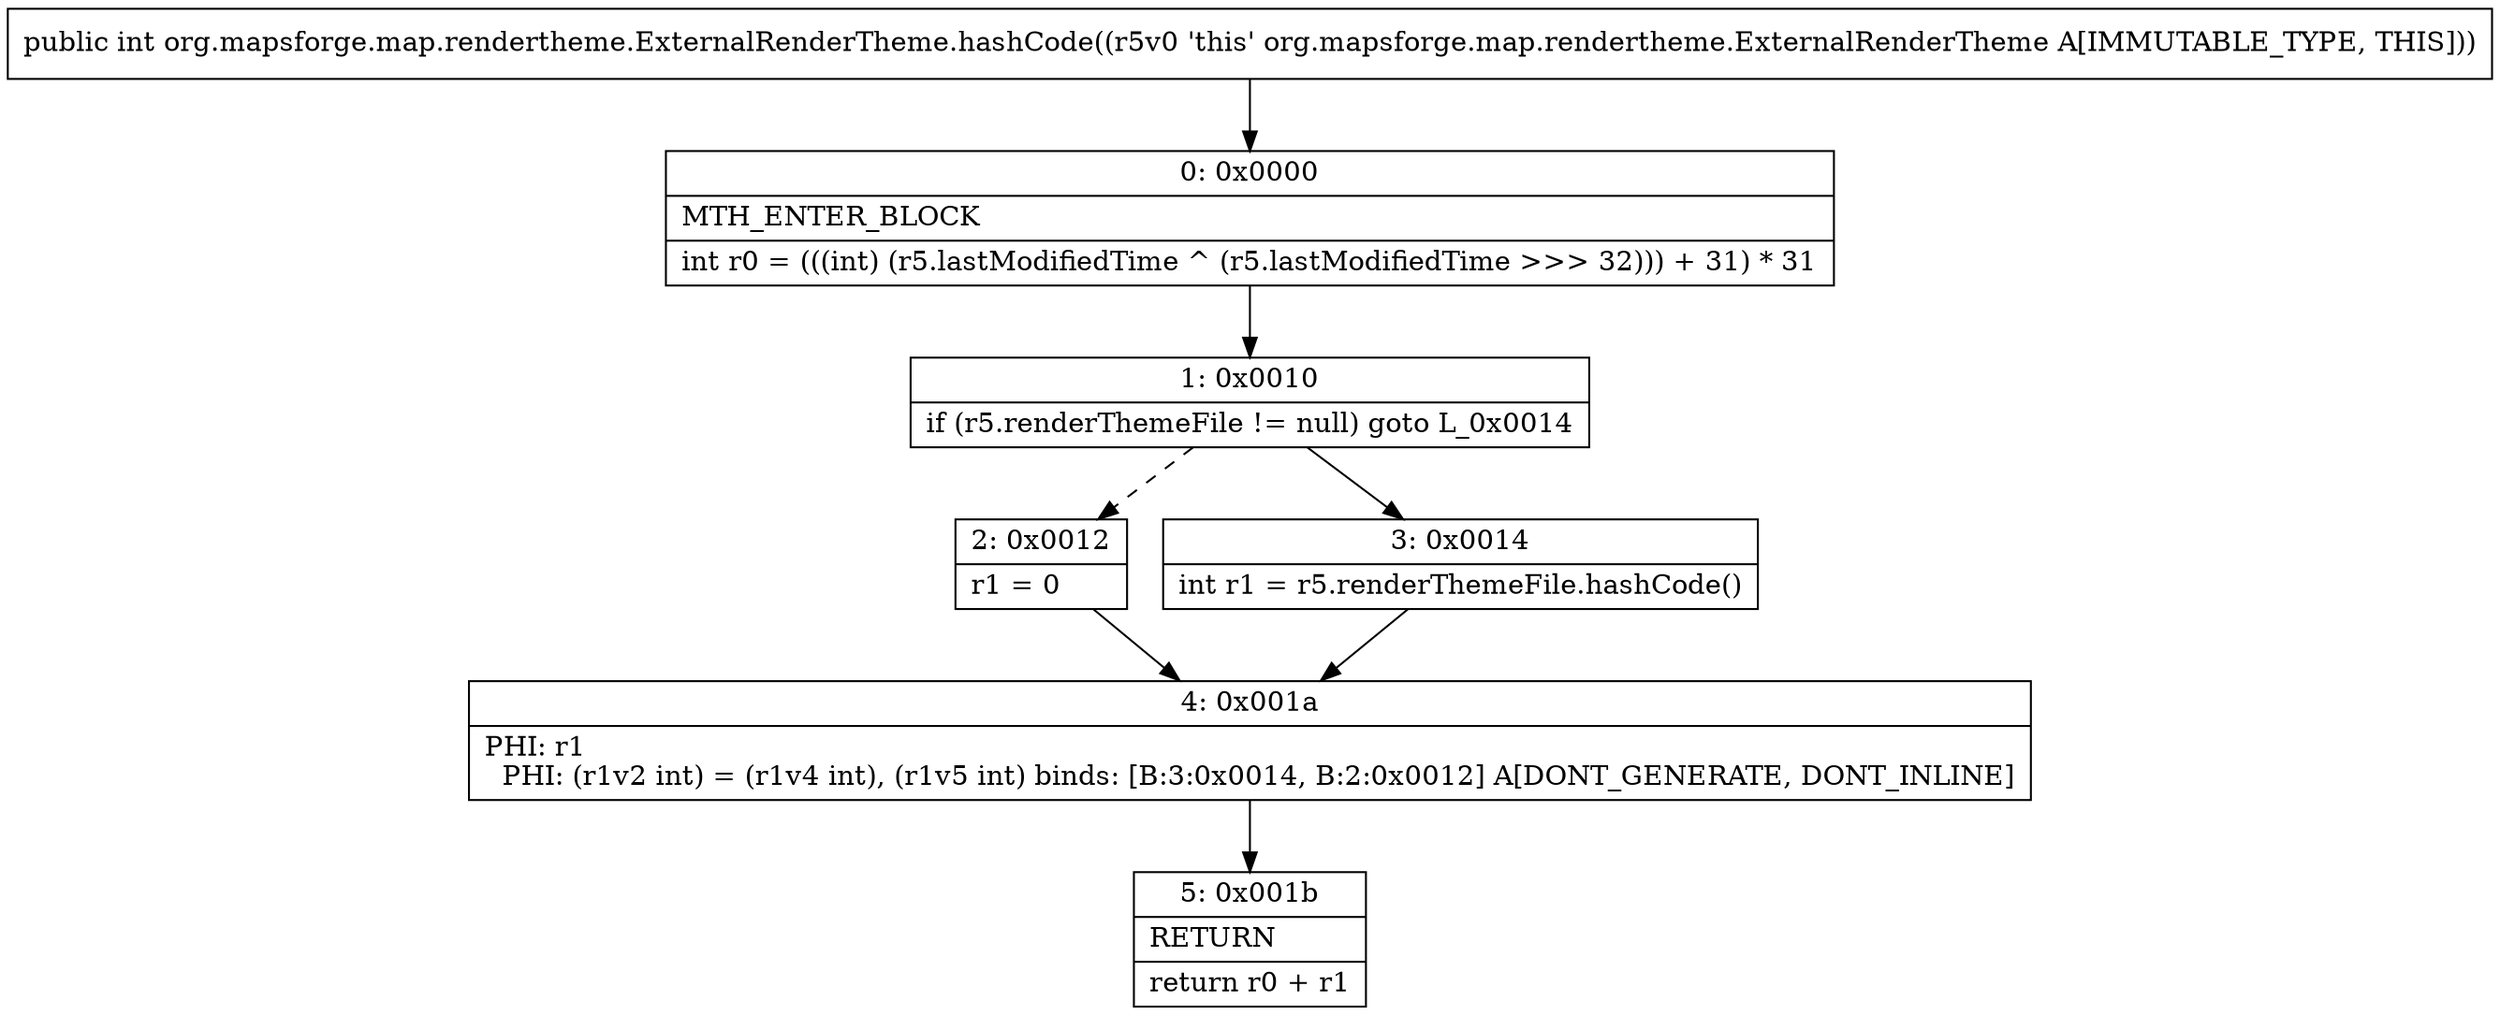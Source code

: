 digraph "CFG fororg.mapsforge.map.rendertheme.ExternalRenderTheme.hashCode()I" {
Node_0 [shape=record,label="{0\:\ 0x0000|MTH_ENTER_BLOCK\l|int r0 = (((int) (r5.lastModifiedTime ^ (r5.lastModifiedTime \>\>\> 32))) + 31) * 31\l}"];
Node_1 [shape=record,label="{1\:\ 0x0010|if (r5.renderThemeFile != null) goto L_0x0014\l}"];
Node_2 [shape=record,label="{2\:\ 0x0012|r1 = 0\l}"];
Node_3 [shape=record,label="{3\:\ 0x0014|int r1 = r5.renderThemeFile.hashCode()\l}"];
Node_4 [shape=record,label="{4\:\ 0x001a|PHI: r1 \l  PHI: (r1v2 int) = (r1v4 int), (r1v5 int) binds: [B:3:0x0014, B:2:0x0012] A[DONT_GENERATE, DONT_INLINE]\l}"];
Node_5 [shape=record,label="{5\:\ 0x001b|RETURN\l|return r0 + r1\l}"];
MethodNode[shape=record,label="{public int org.mapsforge.map.rendertheme.ExternalRenderTheme.hashCode((r5v0 'this' org.mapsforge.map.rendertheme.ExternalRenderTheme A[IMMUTABLE_TYPE, THIS])) }"];
MethodNode -> Node_0;
Node_0 -> Node_1;
Node_1 -> Node_2[style=dashed];
Node_1 -> Node_3;
Node_2 -> Node_4;
Node_3 -> Node_4;
Node_4 -> Node_5;
}

